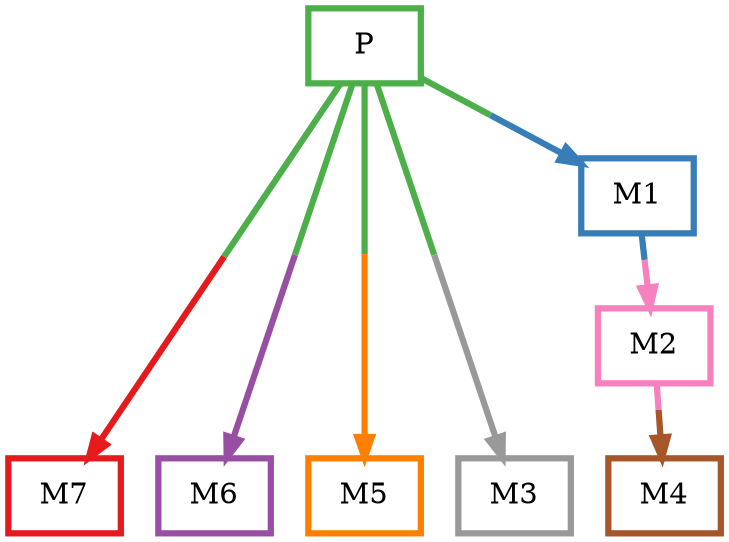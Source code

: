 digraph barS {
	{
		rank=same
	0 [shape=box,penwidth=3,colorscheme=set19,color=3,label="P"]
	}
	{
		rank=same
		7 [shape=box,penwidth=3,colorscheme=set19,color=1,label="M7"]
		6 [shape=box,penwidth=3,colorscheme=set19,color=4,label="M6"]
		5 [shape=box,penwidth=3,colorscheme=set19,color=5,label="M5"]
		4 [shape=box,penwidth=3,colorscheme=set19,color=7,label="M4"]
		3 [shape=box,penwidth=3,colorscheme=set19,color=9,label="M3"]
	}
	2 [shape=box,penwidth=3,colorscheme=set19,color=8,label="M2"]
	1 [shape=box,penwidth=3,colorscheme=set19,color=2,label="M1"]
	2 -> 4 [penwidth=3,colorscheme=set19,color="8;0.5:7"]
	1 -> 2 [penwidth=3,colorscheme=set19,color="2;0.5:8"]
	0 -> 7 [penwidth=3,colorscheme=set19,color="3;0.5:1"]
	0 -> 3 [penwidth=3,colorscheme=set19,color="3;0.5:9"]
	0 -> 6 [penwidth=3,colorscheme=set19,color="3;0.5:4"]
	0 -> 5 [penwidth=3,colorscheme=set19,color="3;0.5:5"]
	0 -> 1 [penwidth=3,colorscheme=set19,color="3;0.5:2"]
}

